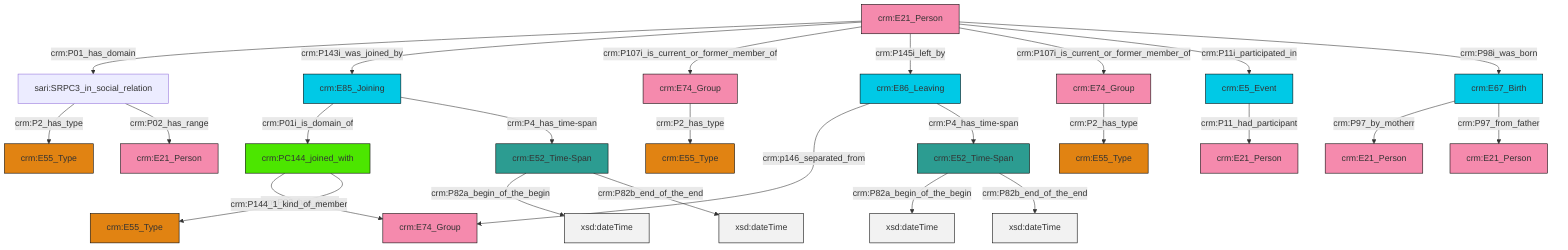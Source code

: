 graph TD
classDef Literal fill:#f2f2f2,stroke:#000000;
classDef CRM_Entity fill:#FFFFFF,stroke:#000000;
classDef Temporal_Entity fill:#00C9E6, stroke:#000000;
classDef Type fill:#E18312, stroke:#000000;
classDef Time-Span fill:#2C9C91, stroke:#000000;
classDef Appellation fill:#FFEB7F, stroke:#000000;
classDef Place fill:#008836, stroke:#000000;
classDef Persistent_Item fill:#B266B2, stroke:#000000;
classDef Conceptual_Object fill:#FFD700, stroke:#000000;
classDef Physical_Thing fill:#D2B48C, stroke:#000000;
classDef Actor fill:#f58aad, stroke:#000000;
classDef PC_Classes fill:#4ce600, stroke:#000000;
classDef Multi fill:#cccccc,stroke:#000000;

0["crm:E85_Joining"]:::Temporal_Entity -->|crm:P01i_is_domain_of| 1["crm:PC144_joined_with"]:::PC_Classes
2["crm:E21_Person"]:::Actor -->|crm:P01_has_domain| 3["sari:SRPC3_in_social_relation"]:::Default
2["crm:E21_Person"]:::Actor -->|crm:P143i_was_joined_by| 0["crm:E85_Joining"]:::Temporal_Entity
2["crm:E21_Person"]:::Actor -->|crm:P107i_is_current_or_former_member_of| 16["crm:E74_Group"]:::Actor
3["sari:SRPC3_in_social_relation"]:::Default -->|crm:P2_has_type| 19["crm:E55_Type"]:::Type
3["sari:SRPC3_in_social_relation"]:::Default -->|crm:P02_has_range| 20["crm:E21_Person"]:::Actor
16["crm:E74_Group"]:::Actor -->|crm:P2_has_type| 5["crm:E55_Type"]:::Type
1["crm:PC144_joined_with"]:::PC_Classes -->|crm:P02_has_range| 24["crm:E74_Group"]:::Actor
13["crm:E86_Leaving"]:::Temporal_Entity -->|crm:p146_separated_from| 24["crm:E74_Group"]:::Actor
21["crm:E52_Time-Span"]:::Time-Span -->|crm:P82a_begin_of_the_begin| 26[xsd:dateTime]:::Literal
29["crm:E5_Event"]:::Temporal_Entity -->|crm:P11_had_participant| 9["crm:E21_Person"]:::Actor
2["crm:E21_Person"]:::Actor -->|crm:P145i_left_by| 13["crm:E86_Leaving"]:::Temporal_Entity
1["crm:PC144_joined_with"]:::PC_Classes -->|crm:P144_1_kind_of_member| 7["crm:E55_Type"]:::Type
17["crm:E67_Birth"]:::Temporal_Entity -->|crm:P97_by_motherr| 31["crm:E21_Person"]:::Actor
11["crm:E74_Group"]:::Actor -->|crm:P2_has_type| 27["crm:E55_Type"]:::Type
34["crm:E52_Time-Span"]:::Time-Span -->|crm:P82a_begin_of_the_begin| 35[xsd:dateTime]:::Literal
2["crm:E21_Person"]:::Actor -->|crm:P107i_is_current_or_former_member_of| 11["crm:E74_Group"]:::Actor
17["crm:E67_Birth"]:::Temporal_Entity -->|crm:P97_from_father| 37["crm:E21_Person"]:::Actor
2["crm:E21_Person"]:::Actor -->|crm:P11i_participated_in| 29["crm:E5_Event"]:::Temporal_Entity
21["crm:E52_Time-Span"]:::Time-Span -->|crm:P82b_end_of_the_end| 38[xsd:dateTime]:::Literal
13["crm:E86_Leaving"]:::Temporal_Entity -->|crm:P4_has_time-span| 34["crm:E52_Time-Span"]:::Time-Span
34["crm:E52_Time-Span"]:::Time-Span -->|crm:P82b_end_of_the_end| 42[xsd:dateTime]:::Literal
2["crm:E21_Person"]:::Actor -->|crm:P98i_was_born| 17["crm:E67_Birth"]:::Temporal_Entity
0["crm:E85_Joining"]:::Temporal_Entity -->|crm:P4_has_time-span| 21["crm:E52_Time-Span"]:::Time-Span